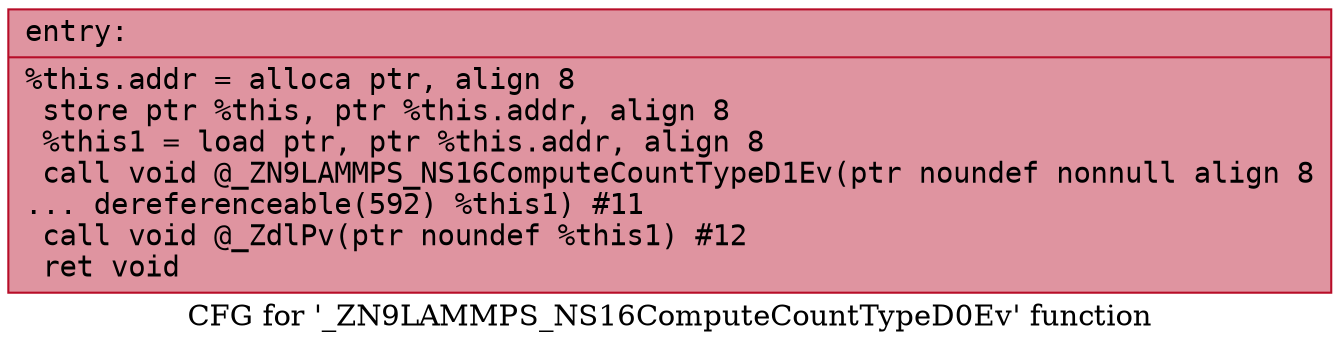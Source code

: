 digraph "CFG for '_ZN9LAMMPS_NS16ComputeCountTypeD0Ev' function" {
	label="CFG for '_ZN9LAMMPS_NS16ComputeCountTypeD0Ev' function";

	Node0x555b7f490a60 [shape=record,color="#b70d28ff", style=filled, fillcolor="#b70d2870" fontname="Courier",label="{entry:\l|  %this.addr = alloca ptr, align 8\l  store ptr %this, ptr %this.addr, align 8\l  %this1 = load ptr, ptr %this.addr, align 8\l  call void @_ZN9LAMMPS_NS16ComputeCountTypeD1Ev(ptr noundef nonnull align 8\l... dereferenceable(592) %this1) #11\l  call void @_ZdlPv(ptr noundef %this1) #12\l  ret void\l}"];
}

